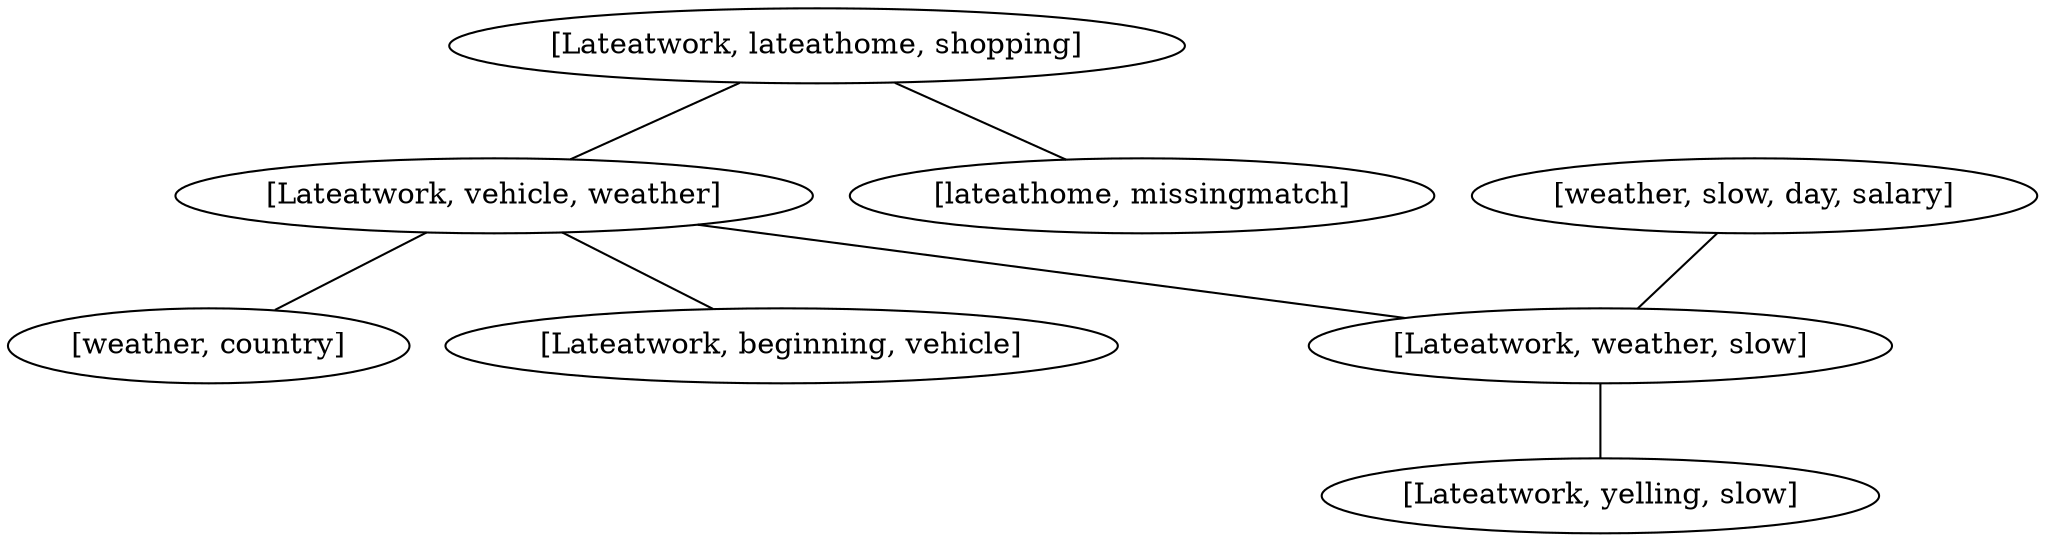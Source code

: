 graph {254567325 [label="[Lateatwork, lateathome, shopping]" ];
1346370750 [label="[weather, slow, day, salary]" ];
418006811 [label="[Lateatwork, vehicle, weather]" ];
1855474291 [label="[Lateatwork, weather, slow]" ];
746719862 [label="[weather, country]" ];
226287566 [label="[lateathome, missingmatch]" ];
1021463140 [label="[Lateatwork, beginning, vehicle]" ];
725606451 [label="[Lateatwork, yelling, slow]" ];
418006811 -- 1021463140;
418006811 -- 746719862;
254567325 -- 226287566;
254567325 -- 418006811;
418006811 -- 1855474291;
1855474291 -- 725606451;
1346370750 -- 1855474291;
}